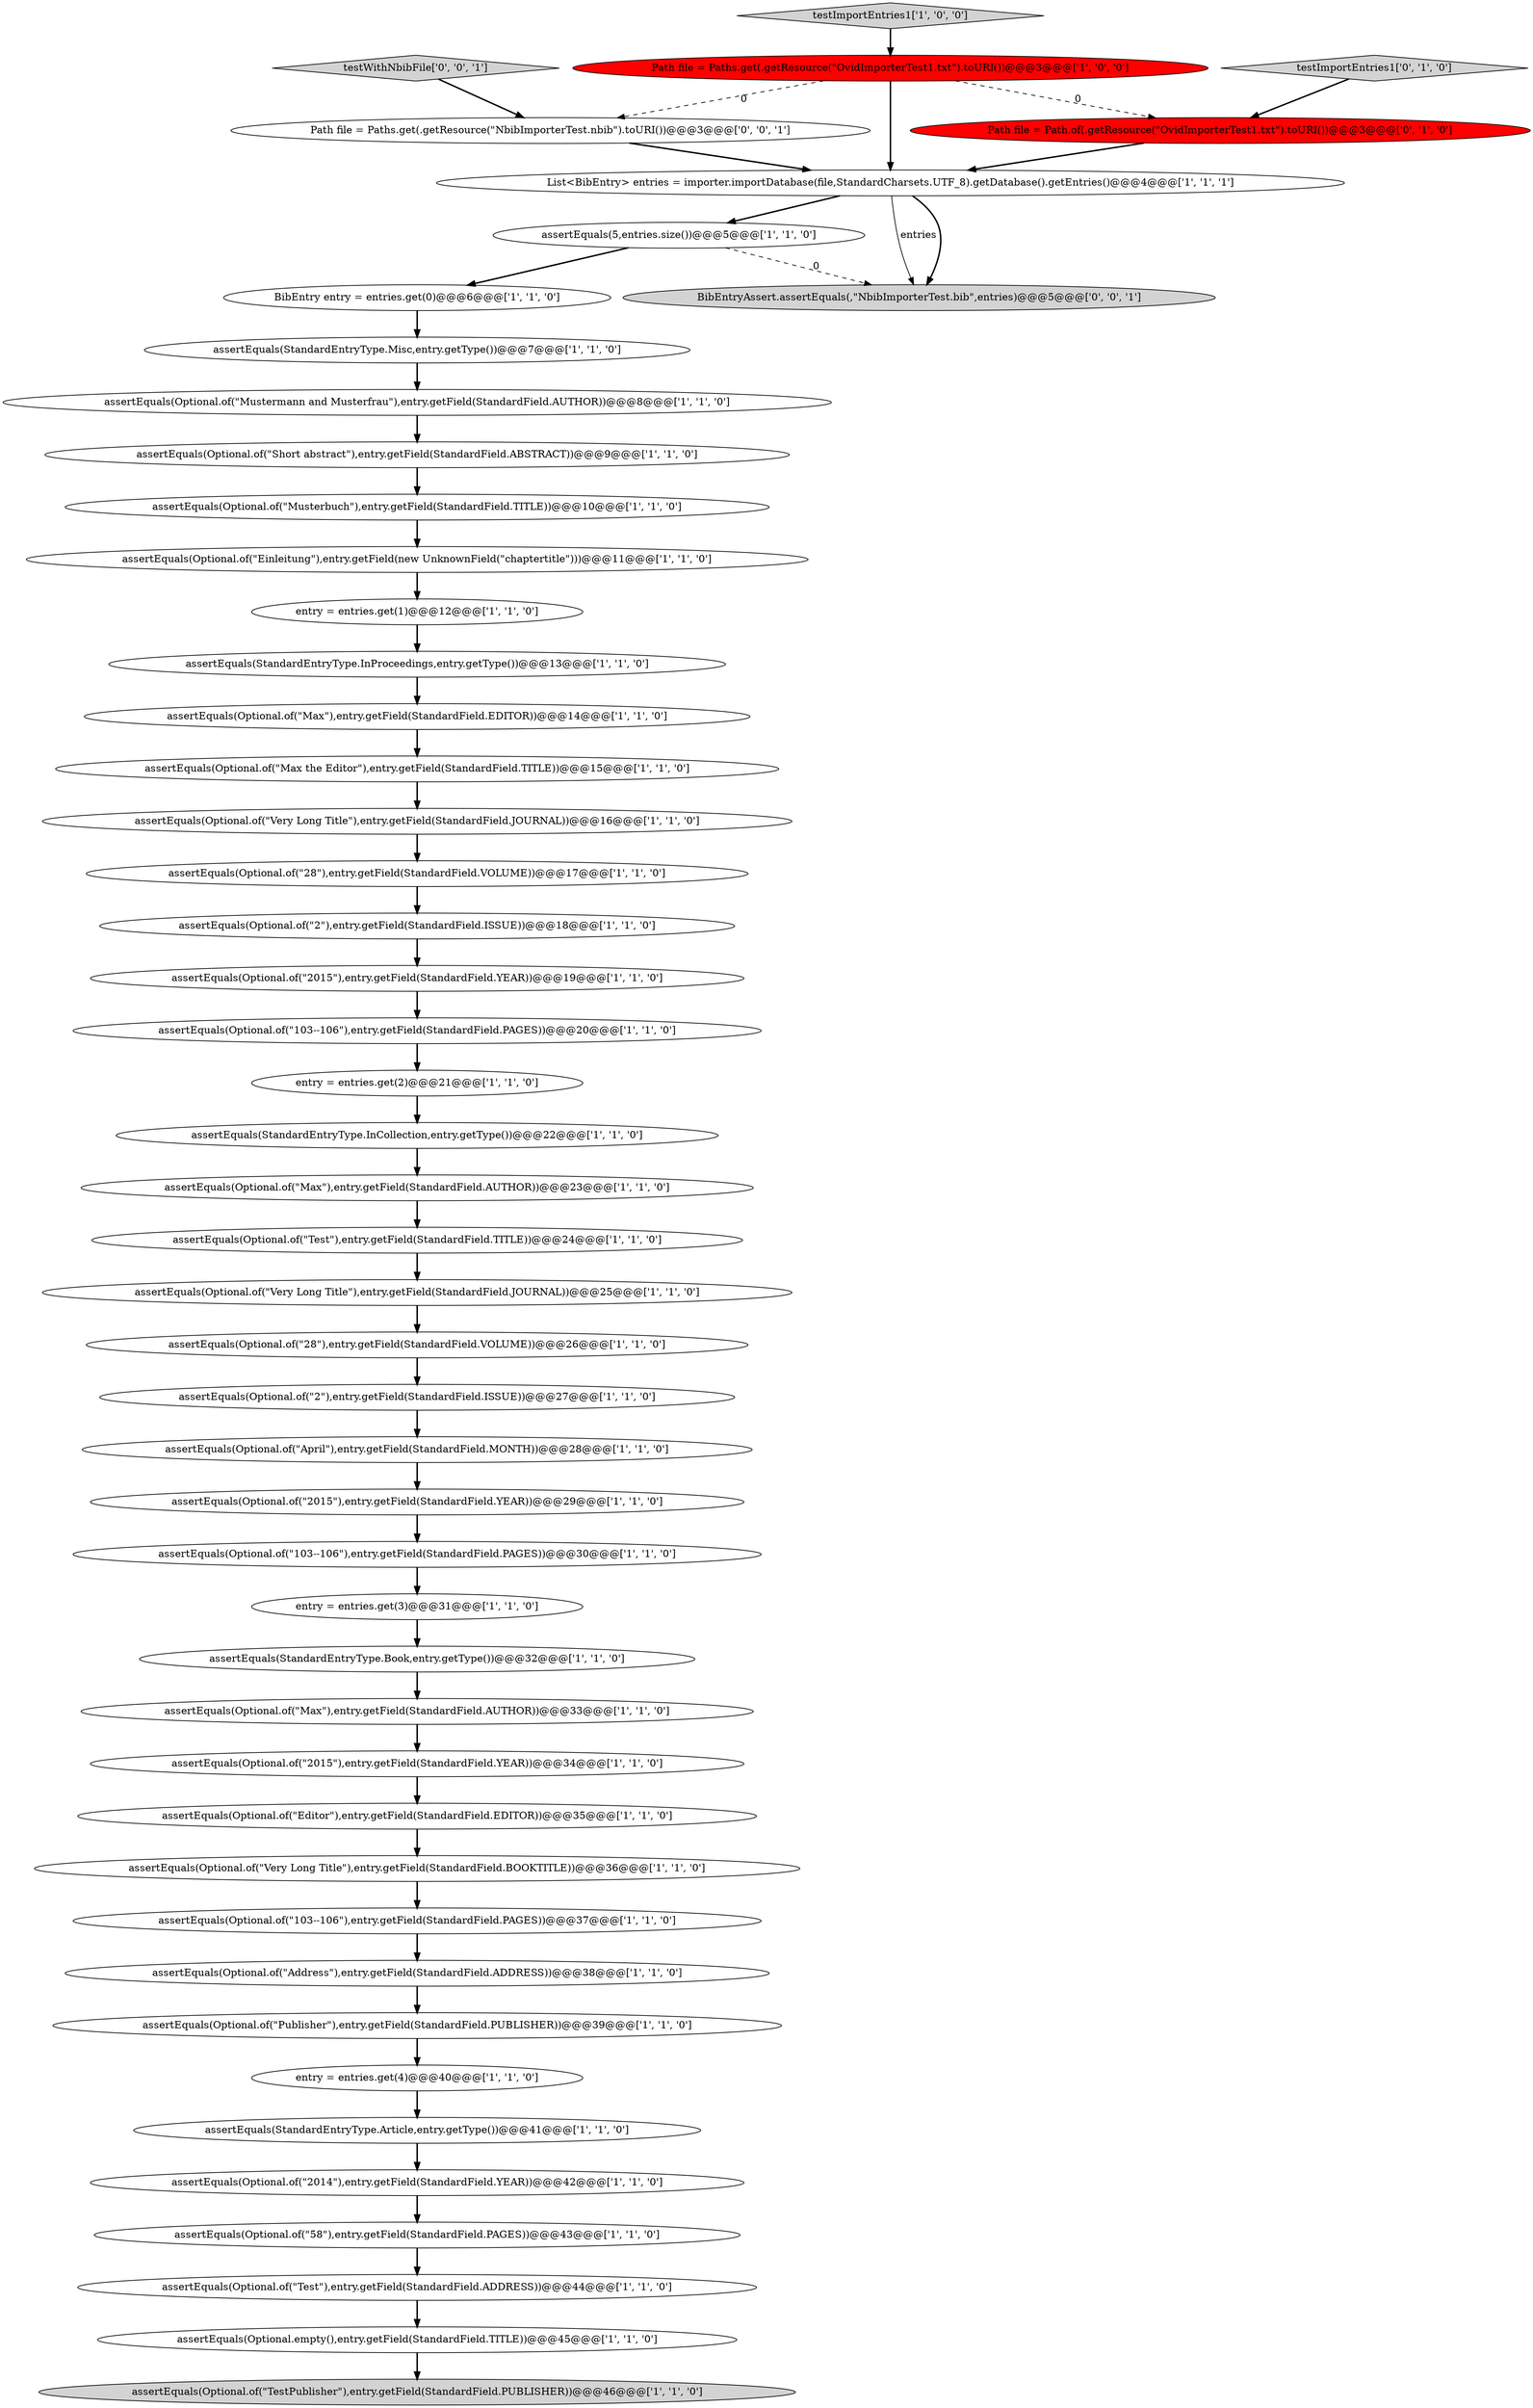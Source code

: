 digraph {
26 [style = filled, label = "assertEquals(Optional.of(\"103--106\"),entry.getField(StandardField.PAGES))@@@20@@@['1', '1', '0']", fillcolor = white, shape = ellipse image = "AAA0AAABBB1BBB"];
6 [style = filled, label = "testImportEntries1['1', '0', '0']", fillcolor = lightgray, shape = diamond image = "AAA0AAABBB1BBB"];
34 [style = filled, label = "assertEquals(Optional.of(\"Mustermann and Musterfrau\"),entry.getField(StandardField.AUTHOR))@@@8@@@['1', '1', '0']", fillcolor = white, shape = ellipse image = "AAA0AAABBB1BBB"];
10 [style = filled, label = "assertEquals(Optional.of(\"58\"),entry.getField(StandardField.PAGES))@@@43@@@['1', '1', '0']", fillcolor = white, shape = ellipse image = "AAA0AAABBB1BBB"];
37 [style = filled, label = "entry = entries.get(4)@@@40@@@['1', '1', '0']", fillcolor = white, shape = ellipse image = "AAA0AAABBB1BBB"];
32 [style = filled, label = "assertEquals(Optional.of(\"Very Long Title\"),entry.getField(StandardField.BOOKTITLE))@@@36@@@['1', '1', '0']", fillcolor = white, shape = ellipse image = "AAA0AAABBB1BBB"];
29 [style = filled, label = "assertEquals(Optional.of(\"28\"),entry.getField(StandardField.VOLUME))@@@17@@@['1', '1', '0']", fillcolor = white, shape = ellipse image = "AAA0AAABBB1BBB"];
33 [style = filled, label = "assertEquals(Optional.of(\"Short abstract\"),entry.getField(StandardField.ABSTRACT))@@@9@@@['1', '1', '0']", fillcolor = white, shape = ellipse image = "AAA0AAABBB1BBB"];
44 [style = filled, label = "assertEquals(Optional.of(\"Max\"),entry.getField(StandardField.AUTHOR))@@@23@@@['1', '1', '0']", fillcolor = white, shape = ellipse image = "AAA0AAABBB1BBB"];
3 [style = filled, label = "List<BibEntry> entries = importer.importDatabase(file,StandardCharsets.UTF_8).getDatabase().getEntries()@@@4@@@['1', '1', '1']", fillcolor = white, shape = ellipse image = "AAA0AAABBB1BBB"];
17 [style = filled, label = "assertEquals(Optional.of(\"Address\"),entry.getField(StandardField.ADDRESS))@@@38@@@['1', '1', '0']", fillcolor = white, shape = ellipse image = "AAA0AAABBB1BBB"];
35 [style = filled, label = "assertEquals(Optional.of(\"2015\"),entry.getField(StandardField.YEAR))@@@19@@@['1', '1', '0']", fillcolor = white, shape = ellipse image = "AAA0AAABBB1BBB"];
30 [style = filled, label = "assertEquals(Optional.of(\"Editor\"),entry.getField(StandardField.EDITOR))@@@35@@@['1', '1', '0']", fillcolor = white, shape = ellipse image = "AAA0AAABBB1BBB"];
0 [style = filled, label = "assertEquals(Optional.of(\"2014\"),entry.getField(StandardField.YEAR))@@@42@@@['1', '1', '0']", fillcolor = white, shape = ellipse image = "AAA0AAABBB1BBB"];
48 [style = filled, label = "Path file = Paths.get(.getResource(\"NbibImporterTest.nbib\").toURI())@@@3@@@['0', '0', '1']", fillcolor = white, shape = ellipse image = "AAA0AAABBB3BBB"];
38 [style = filled, label = "assertEquals(Optional.of(\"28\"),entry.getField(StandardField.VOLUME))@@@26@@@['1', '1', '0']", fillcolor = white, shape = ellipse image = "AAA0AAABBB1BBB"];
39 [style = filled, label = "assertEquals(StandardEntryType.InProceedings,entry.getType())@@@13@@@['1', '1', '0']", fillcolor = white, shape = ellipse image = "AAA0AAABBB1BBB"];
41 [style = filled, label = "assertEquals(Optional.of(\"Test\"),entry.getField(StandardField.ADDRESS))@@@44@@@['1', '1', '0']", fillcolor = white, shape = ellipse image = "AAA0AAABBB1BBB"];
8 [style = filled, label = "assertEquals(StandardEntryType.Misc,entry.getType())@@@7@@@['1', '1', '0']", fillcolor = white, shape = ellipse image = "AAA0AAABBB1BBB"];
2 [style = filled, label = "entry = entries.get(2)@@@21@@@['1', '1', '0']", fillcolor = white, shape = ellipse image = "AAA0AAABBB1BBB"];
47 [style = filled, label = "testWithNbibFile['0', '0', '1']", fillcolor = lightgray, shape = diamond image = "AAA0AAABBB3BBB"];
5 [style = filled, label = "assertEquals(Optional.of(\"Very Long Title\"),entry.getField(StandardField.JOURNAL))@@@16@@@['1', '1', '0']", fillcolor = white, shape = ellipse image = "AAA0AAABBB1BBB"];
19 [style = filled, label = "assertEquals(Optional.of(\"Very Long Title\"),entry.getField(StandardField.JOURNAL))@@@25@@@['1', '1', '0']", fillcolor = white, shape = ellipse image = "AAA0AAABBB1BBB"];
42 [style = filled, label = "assertEquals(Optional.of(\"Einleitung\"),entry.getField(new UnknownField(\"chaptertitle\")))@@@11@@@['1', '1', '0']", fillcolor = white, shape = ellipse image = "AAA0AAABBB1BBB"];
20 [style = filled, label = "BibEntry entry = entries.get(0)@@@6@@@['1', '1', '0']", fillcolor = white, shape = ellipse image = "AAA0AAABBB1BBB"];
22 [style = filled, label = "assertEquals(Optional.of(\"Max\"),entry.getField(StandardField.AUTHOR))@@@33@@@['1', '1', '0']", fillcolor = white, shape = ellipse image = "AAA0AAABBB1BBB"];
18 [style = filled, label = "assertEquals(Optional.of(\"2\"),entry.getField(StandardField.ISSUE))@@@27@@@['1', '1', '0']", fillcolor = white, shape = ellipse image = "AAA0AAABBB1BBB"];
31 [style = filled, label = "assertEquals(Optional.of(\"103--106\"),entry.getField(StandardField.PAGES))@@@37@@@['1', '1', '0']", fillcolor = white, shape = ellipse image = "AAA0AAABBB1BBB"];
25 [style = filled, label = "assertEquals(StandardEntryType.Article,entry.getType())@@@41@@@['1', '1', '0']", fillcolor = white, shape = ellipse image = "AAA0AAABBB1BBB"];
16 [style = filled, label = "assertEquals(StandardEntryType.Book,entry.getType())@@@32@@@['1', '1', '0']", fillcolor = white, shape = ellipse image = "AAA0AAABBB1BBB"];
49 [style = filled, label = "BibEntryAssert.assertEquals(,\"NbibImporterTest.bib\",entries)@@@5@@@['0', '0', '1']", fillcolor = lightgray, shape = ellipse image = "AAA0AAABBB3BBB"];
24 [style = filled, label = "Path file = Paths.get(.getResource(\"OvidImporterTest1.txt\").toURI())@@@3@@@['1', '0', '0']", fillcolor = red, shape = ellipse image = "AAA1AAABBB1BBB"];
9 [style = filled, label = "assertEquals(Optional.of(\"Musterbuch\"),entry.getField(StandardField.TITLE))@@@10@@@['1', '1', '0']", fillcolor = white, shape = ellipse image = "AAA0AAABBB1BBB"];
45 [style = filled, label = "Path file = Path.of(.getResource(\"OvidImporterTest1.txt\").toURI())@@@3@@@['0', '1', '0']", fillcolor = red, shape = ellipse image = "AAA1AAABBB2BBB"];
14 [style = filled, label = "assertEquals(Optional.of(\"April\"),entry.getField(StandardField.MONTH))@@@28@@@['1', '1', '0']", fillcolor = white, shape = ellipse image = "AAA0AAABBB1BBB"];
43 [style = filled, label = "assertEquals(Optional.of(\"Max the Editor\"),entry.getField(StandardField.TITLE))@@@15@@@['1', '1', '0']", fillcolor = white, shape = ellipse image = "AAA0AAABBB1BBB"];
40 [style = filled, label = "entry = entries.get(3)@@@31@@@['1', '1', '0']", fillcolor = white, shape = ellipse image = "AAA0AAABBB1BBB"];
15 [style = filled, label = "assertEquals(Optional.empty(),entry.getField(StandardField.TITLE))@@@45@@@['1', '1', '0']", fillcolor = white, shape = ellipse image = "AAA0AAABBB1BBB"];
36 [style = filled, label = "assertEquals(Optional.of(\"2\"),entry.getField(StandardField.ISSUE))@@@18@@@['1', '1', '0']", fillcolor = white, shape = ellipse image = "AAA0AAABBB1BBB"];
1 [style = filled, label = "assertEquals(Optional.of(\"2015\"),entry.getField(StandardField.YEAR))@@@34@@@['1', '1', '0']", fillcolor = white, shape = ellipse image = "AAA0AAABBB1BBB"];
12 [style = filled, label = "assertEquals(5,entries.size())@@@5@@@['1', '1', '0']", fillcolor = white, shape = ellipse image = "AAA0AAABBB1BBB"];
13 [style = filled, label = "assertEquals(StandardEntryType.InCollection,entry.getType())@@@22@@@['1', '1', '0']", fillcolor = white, shape = ellipse image = "AAA0AAABBB1BBB"];
27 [style = filled, label = "assertEquals(Optional.of(\"TestPublisher\"),entry.getField(StandardField.PUBLISHER))@@@46@@@['1', '1', '0']", fillcolor = lightgray, shape = ellipse image = "AAA0AAABBB1BBB"];
46 [style = filled, label = "testImportEntries1['0', '1', '0']", fillcolor = lightgray, shape = diamond image = "AAA0AAABBB2BBB"];
11 [style = filled, label = "assertEquals(Optional.of(\"Test\"),entry.getField(StandardField.TITLE))@@@24@@@['1', '1', '0']", fillcolor = white, shape = ellipse image = "AAA0AAABBB1BBB"];
23 [style = filled, label = "assertEquals(Optional.of(\"Publisher\"),entry.getField(StandardField.PUBLISHER))@@@39@@@['1', '1', '0']", fillcolor = white, shape = ellipse image = "AAA0AAABBB1BBB"];
28 [style = filled, label = "assertEquals(Optional.of(\"103--106\"),entry.getField(StandardField.PAGES))@@@30@@@['1', '1', '0']", fillcolor = white, shape = ellipse image = "AAA0AAABBB1BBB"];
21 [style = filled, label = "assertEquals(Optional.of(\"Max\"),entry.getField(StandardField.EDITOR))@@@14@@@['1', '1', '0']", fillcolor = white, shape = ellipse image = "AAA0AAABBB1BBB"];
4 [style = filled, label = "entry = entries.get(1)@@@12@@@['1', '1', '0']", fillcolor = white, shape = ellipse image = "AAA0AAABBB1BBB"];
7 [style = filled, label = "assertEquals(Optional.of(\"2015\"),entry.getField(StandardField.YEAR))@@@29@@@['1', '1', '0']", fillcolor = white, shape = ellipse image = "AAA0AAABBB1BBB"];
25->0 [style = bold, label=""];
29->36 [style = bold, label=""];
5->29 [style = bold, label=""];
8->34 [style = bold, label=""];
48->3 [style = bold, label=""];
28->40 [style = bold, label=""];
9->42 [style = bold, label=""];
41->15 [style = bold, label=""];
47->48 [style = bold, label=""];
45->3 [style = bold, label=""];
4->39 [style = bold, label=""];
21->43 [style = bold, label=""];
13->44 [style = bold, label=""];
37->25 [style = bold, label=""];
34->33 [style = bold, label=""];
24->48 [style = dashed, label="0"];
12->20 [style = bold, label=""];
30->32 [style = bold, label=""];
6->24 [style = bold, label=""];
3->12 [style = bold, label=""];
11->19 [style = bold, label=""];
16->22 [style = bold, label=""];
33->9 [style = bold, label=""];
1->30 [style = bold, label=""];
10->41 [style = bold, label=""];
3->49 [style = solid, label="entries"];
17->23 [style = bold, label=""];
14->7 [style = bold, label=""];
2->13 [style = bold, label=""];
42->4 [style = bold, label=""];
39->21 [style = bold, label=""];
26->2 [style = bold, label=""];
20->8 [style = bold, label=""];
38->18 [style = bold, label=""];
0->10 [style = bold, label=""];
23->37 [style = bold, label=""];
40->16 [style = bold, label=""];
24->45 [style = dashed, label="0"];
7->28 [style = bold, label=""];
43->5 [style = bold, label=""];
12->49 [style = dashed, label="0"];
44->11 [style = bold, label=""];
46->45 [style = bold, label=""];
3->49 [style = bold, label=""];
22->1 [style = bold, label=""];
31->17 [style = bold, label=""];
36->35 [style = bold, label=""];
15->27 [style = bold, label=""];
19->38 [style = bold, label=""];
35->26 [style = bold, label=""];
24->3 [style = bold, label=""];
18->14 [style = bold, label=""];
32->31 [style = bold, label=""];
}
